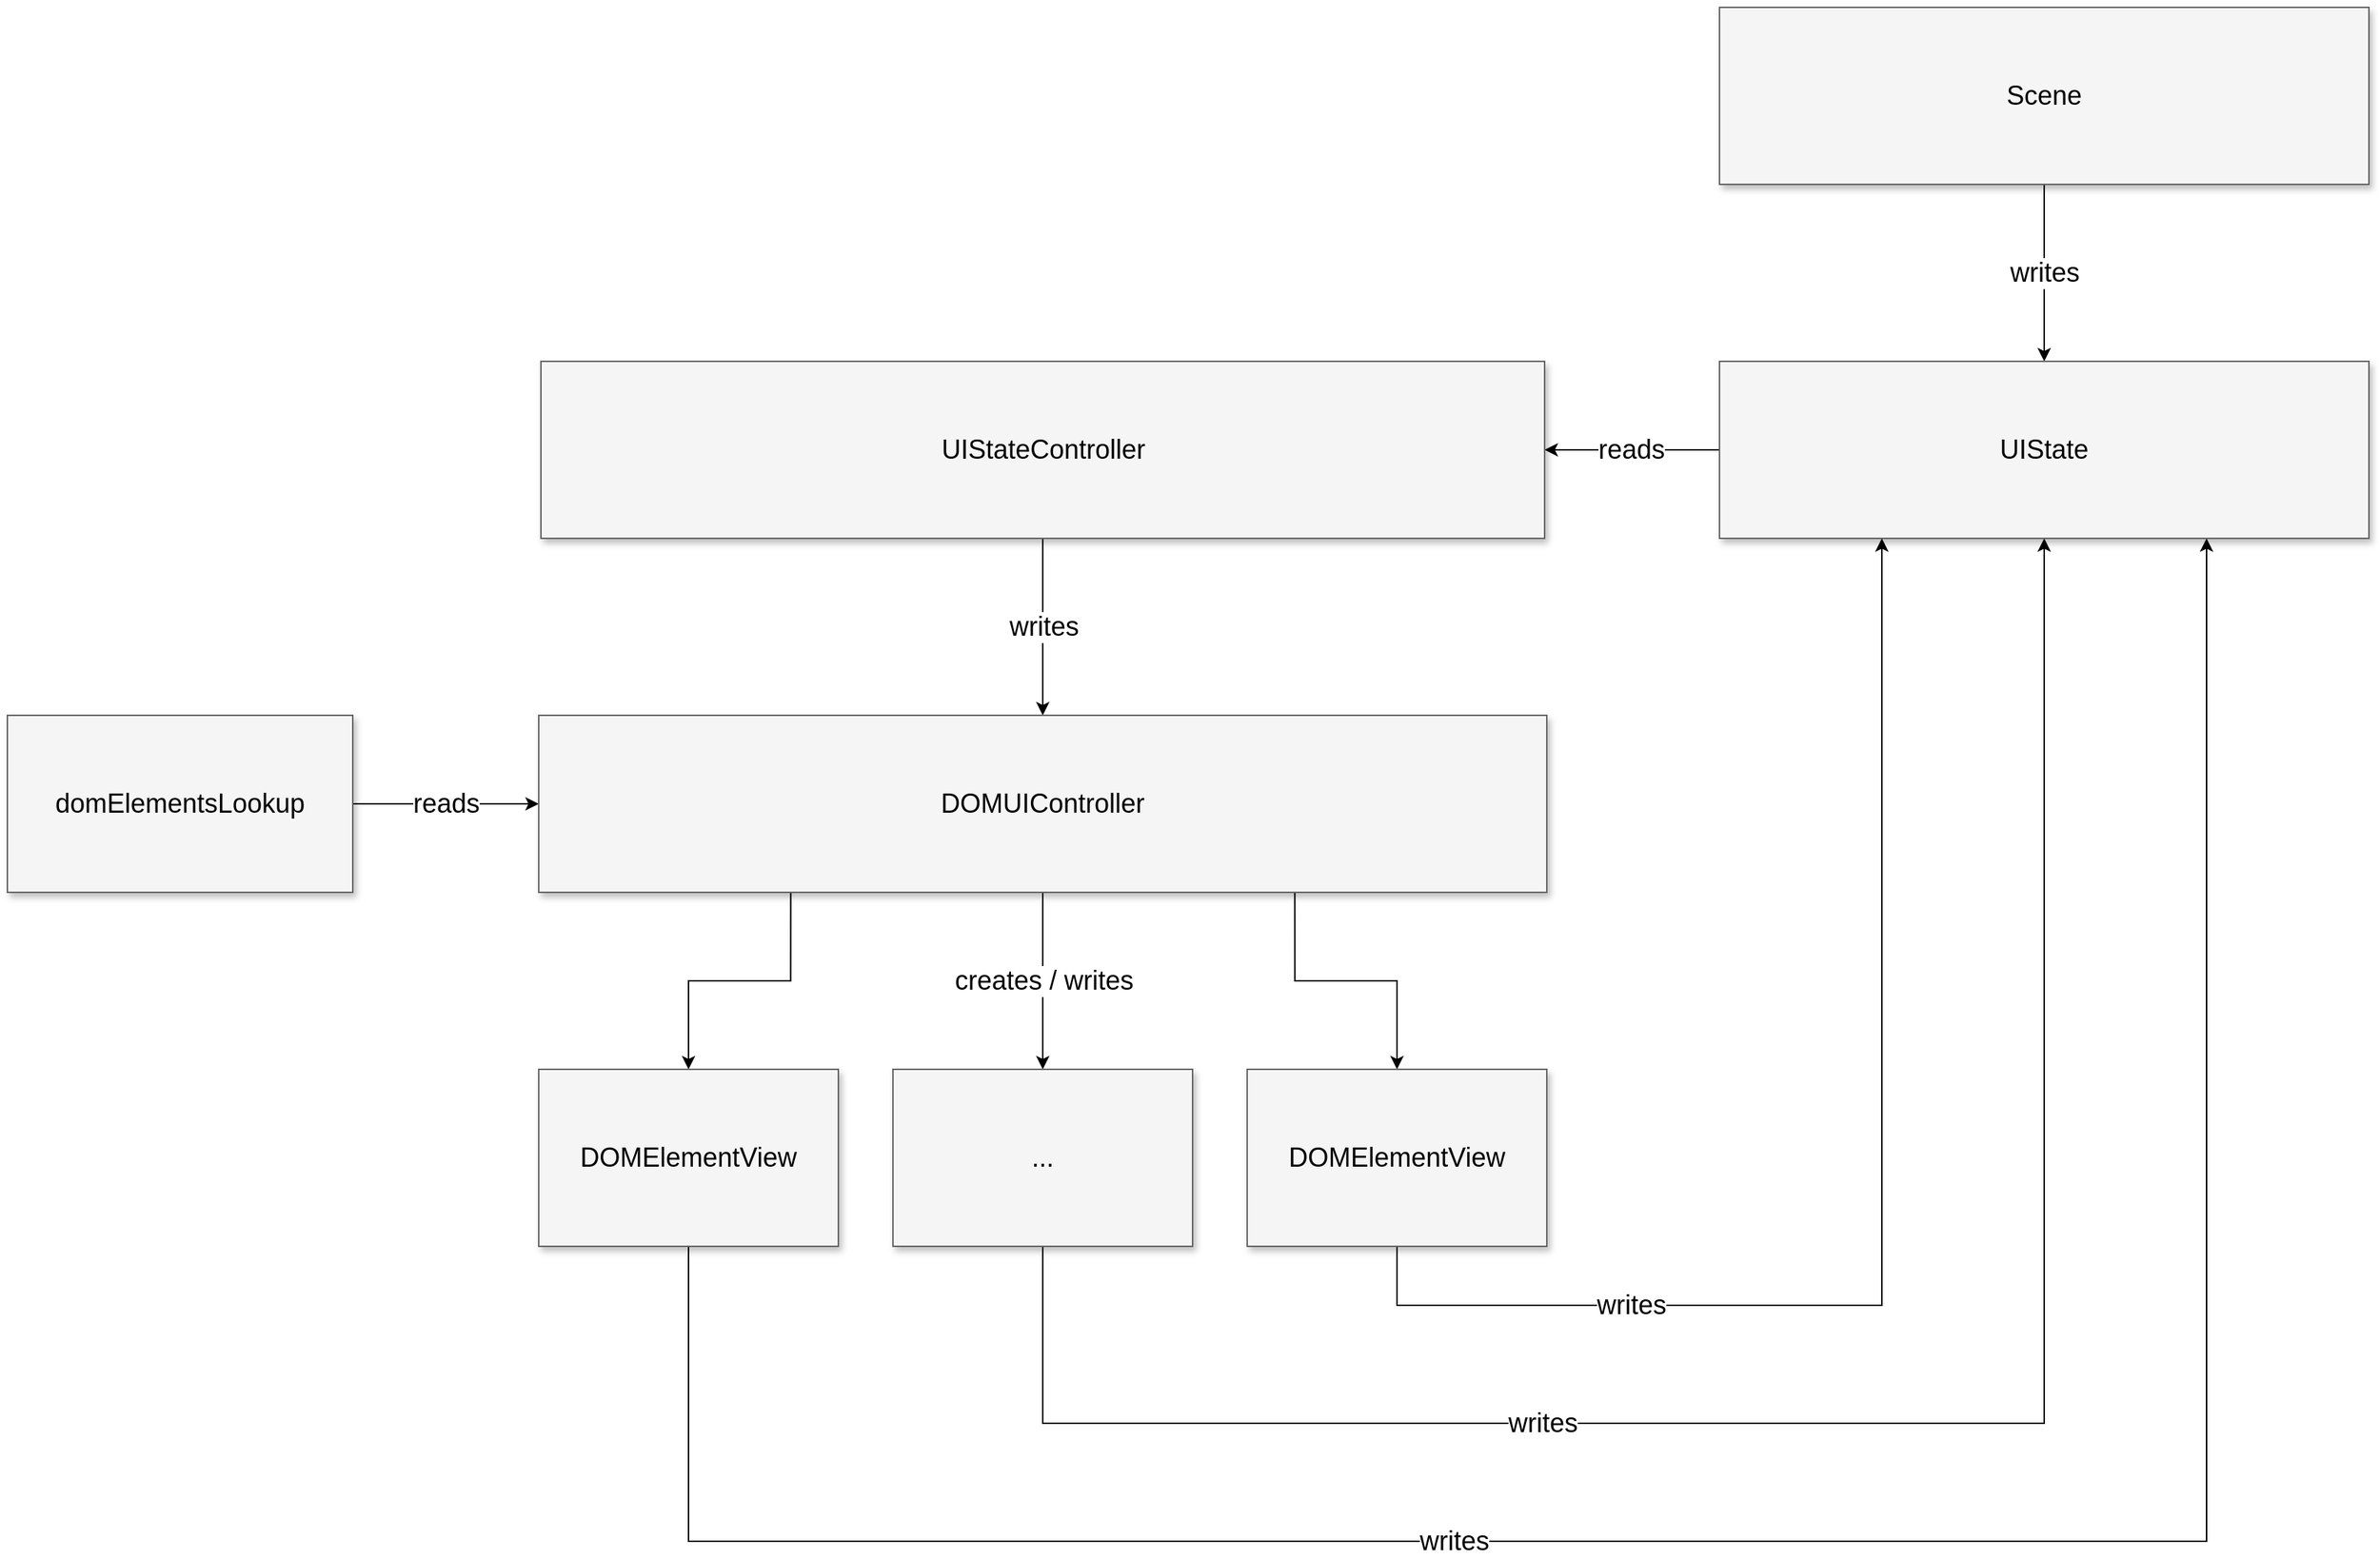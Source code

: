 <mxfile version="14.4.3" type="device"><diagram name="Page-1" id="90a13364-a465-7bf4-72fc-28e22215d7a0"><mxGraphModel dx="2407" dy="1408" grid="1" gridSize="10" guides="1" tooltips="1" connect="1" arrows="1" fold="1" page="1" pageScale="1.5" pageWidth="1169" pageHeight="826" background="#ffffff" math="0" shadow="0"><root><mxCell id="0" style=";html=1;"/><mxCell id="1" style=";html=1;" parent="0"/><mxCell id="0Ctv2hLU6UaNtfqKlRpn-2" value="reads" style="edgeStyle=orthogonalEdgeStyle;rounded=0;orthogonalLoop=1;jettySize=auto;html=1;exitX=0;exitY=0.5;exitDx=0;exitDy=0;entryX=1;entryY=0.5;entryDx=0;entryDy=0;fontSize=18;endArrow=none;endFill=0;startArrow=classic;startFill=1;" edge="1" parent="1" source="3a17f1ce550125da-2" target="0Ctv2hLU6UaNtfqKlRpn-1"><mxGeometry relative="1" as="geometry"/></mxCell><mxCell id="0Ctv2hLU6UaNtfqKlRpn-9" style="edgeStyle=orthogonalEdgeStyle;rounded=0;orthogonalLoop=1;jettySize=auto;html=1;exitX=0.25;exitY=1;exitDx=0;exitDy=0;entryX=0.5;entryY=0;entryDx=0;entryDy=0;fontSize=18;" edge="1" parent="1" source="3a17f1ce550125da-2" target="0Ctv2hLU6UaNtfqKlRpn-3"><mxGeometry relative="1" as="geometry"/></mxCell><mxCell id="0Ctv2hLU6UaNtfqKlRpn-10" value="creates / writes" style="edgeStyle=orthogonalEdgeStyle;rounded=0;orthogonalLoop=1;jettySize=auto;html=1;exitX=0.5;exitY=1;exitDx=0;exitDy=0;entryX=0.5;entryY=0;entryDx=0;entryDy=0;fontSize=18;" edge="1" parent="1" source="3a17f1ce550125da-2" target="0Ctv2hLU6UaNtfqKlRpn-4"><mxGeometry relative="1" as="geometry"/></mxCell><mxCell id="0Ctv2hLU6UaNtfqKlRpn-11" style="edgeStyle=orthogonalEdgeStyle;rounded=0;orthogonalLoop=1;jettySize=auto;html=1;exitX=0.75;exitY=1;exitDx=0;exitDy=0;entryX=0.5;entryY=0;entryDx=0;entryDy=0;fontSize=18;" edge="1" parent="1" source="3a17f1ce550125da-2" target="0Ctv2hLU6UaNtfqKlRpn-5"><mxGeometry relative="1" as="geometry"/></mxCell><mxCell id="0Ctv2hLU6UaNtfqKlRpn-19" value="writes" style="edgeStyle=orthogonalEdgeStyle;rounded=0;orthogonalLoop=1;jettySize=auto;html=1;exitX=0.5;exitY=0;exitDx=0;exitDy=0;entryX=0.5;entryY=1;entryDx=0;entryDy=0;startArrow=classic;startFill=1;endArrow=none;endFill=0;fontSize=18;" edge="1" parent="1" source="3a17f1ce550125da-2" target="0Ctv2hLU6UaNtfqKlRpn-15"><mxGeometry relative="1" as="geometry"/></mxCell><mxCell id="3a17f1ce550125da-2" value="DOMUIController" style="whiteSpace=wrap;html=1;shadow=1;fontSize=18;fillColor=#f5f5f5;strokeColor=#666666;" parent="1" vertex="1"><mxGeometry x="360" y="560" width="683" height="120" as="geometry"/></mxCell><mxCell id="3a17f1ce550125da-18" style="edgeStyle=elbowEdgeStyle;rounded=0;html=1;startArrow=none;startFill=0;jettySize=auto;orthogonalLoop=1;fontSize=18;elbow=vertical;" parent="1" source="3a17f1ce550125da-11" edge="1"><mxGeometry relative="1" as="geometry"><mxPoint x="799.5" y="834.286" as="targetPoint"/></mxGeometry></mxCell><mxCell id="0Ctv2hLU6UaNtfqKlRpn-1" value="domElementsLookup" style="whiteSpace=wrap;html=1;shadow=1;fontSize=18;fillColor=#f5f5f5;strokeColor=#666666;" vertex="1" parent="1"><mxGeometry y="560" width="234" height="120" as="geometry"/></mxCell><mxCell id="0Ctv2hLU6UaNtfqKlRpn-14" value="writes" style="edgeStyle=orthogonalEdgeStyle;rounded=0;orthogonalLoop=1;jettySize=auto;html=1;exitX=0.5;exitY=1;exitDx=0;exitDy=0;entryX=0.75;entryY=1;entryDx=0;entryDy=0;fontSize=18;" edge="1" parent="1" source="0Ctv2hLU6UaNtfqKlRpn-3" target="0Ctv2hLU6UaNtfqKlRpn-7"><mxGeometry x="-0.247" relative="1" as="geometry"><Array as="points"><mxPoint x="461" y="1120"/><mxPoint x="1490" y="1120"/></Array><mxPoint as="offset"/></mxGeometry></mxCell><mxCell id="0Ctv2hLU6UaNtfqKlRpn-3" value="DOMElementView" style="whiteSpace=wrap;html=1;shadow=1;fontSize=18;fillColor=#f5f5f5;strokeColor=#666666;" vertex="1" parent="1"><mxGeometry x="360" y="800" width="203" height="120" as="geometry"/></mxCell><mxCell id="0Ctv2hLU6UaNtfqKlRpn-13" value="writes" style="edgeStyle=orthogonalEdgeStyle;rounded=0;orthogonalLoop=1;jettySize=auto;html=1;exitX=0.5;exitY=1;exitDx=0;exitDy=0;entryX=0.5;entryY=1;entryDx=0;entryDy=0;fontSize=18;" edge="1" parent="1" source="0Ctv2hLU6UaNtfqKlRpn-4" target="0Ctv2hLU6UaNtfqKlRpn-7"><mxGeometry x="-0.344" relative="1" as="geometry"><Array as="points"><mxPoint x="701" y="1040"/><mxPoint x="1380" y="1040"/></Array><mxPoint as="offset"/></mxGeometry></mxCell><mxCell id="0Ctv2hLU6UaNtfqKlRpn-4" value="..." style="whiteSpace=wrap;html=1;shadow=1;fontSize=18;fillColor=#f5f5f5;strokeColor=#666666;" vertex="1" parent="1"><mxGeometry x="600" y="800" width="203" height="120" as="geometry"/></mxCell><mxCell id="0Ctv2hLU6UaNtfqKlRpn-12" value="writes" style="edgeStyle=orthogonalEdgeStyle;rounded=0;orthogonalLoop=1;jettySize=auto;html=1;exitX=0.5;exitY=1;exitDx=0;exitDy=0;entryX=0.25;entryY=1;entryDx=0;entryDy=0;fontSize=18;" edge="1" parent="1" source="0Ctv2hLU6UaNtfqKlRpn-5" target="0Ctv2hLU6UaNtfqKlRpn-7"><mxGeometry x="-0.553" relative="1" as="geometry"><Array as="points"><mxPoint x="941" y="960"/><mxPoint x="1270" y="960"/></Array><mxPoint as="offset"/></mxGeometry></mxCell><mxCell id="0Ctv2hLU6UaNtfqKlRpn-5" value="DOMElementView" style="whiteSpace=wrap;html=1;shadow=1;fontSize=18;fillColor=#f5f5f5;strokeColor=#666666;" vertex="1" parent="1"><mxGeometry x="840" y="800" width="203" height="120" as="geometry"/></mxCell><mxCell id="0Ctv2hLU6UaNtfqKlRpn-16" value="reads" style="edgeStyle=orthogonalEdgeStyle;rounded=0;orthogonalLoop=1;jettySize=auto;html=1;exitX=0;exitY=0.5;exitDx=0;exitDy=0;entryX=1;entryY=0.5;entryDx=0;entryDy=0;fontSize=18;startArrow=none;startFill=0;endArrow=classic;endFill=1;" edge="1" parent="1" source="0Ctv2hLU6UaNtfqKlRpn-7" target="0Ctv2hLU6UaNtfqKlRpn-15"><mxGeometry x="0.013" relative="1" as="geometry"><mxPoint as="offset"/></mxGeometry></mxCell><mxCell id="0Ctv2hLU6UaNtfqKlRpn-22" value="writes" style="edgeStyle=orthogonalEdgeStyle;rounded=0;orthogonalLoop=1;jettySize=auto;html=1;exitX=0.5;exitY=0;exitDx=0;exitDy=0;entryX=0.5;entryY=1;entryDx=0;entryDy=0;startArrow=classic;startFill=1;endArrow=none;endFill=0;fontSize=18;" edge="1" parent="1" source="0Ctv2hLU6UaNtfqKlRpn-7" target="0Ctv2hLU6UaNtfqKlRpn-20"><mxGeometry relative="1" as="geometry"/></mxCell><mxCell id="0Ctv2hLU6UaNtfqKlRpn-7" value="UIState" style="whiteSpace=wrap;html=1;shadow=1;fontSize=18;fillColor=#f5f5f5;strokeColor=#666666;" vertex="1" parent="1"><mxGeometry x="1160" y="320" width="440" height="120" as="geometry"/></mxCell><mxCell id="0Ctv2hLU6UaNtfqKlRpn-15" value="UIStateController" style="whiteSpace=wrap;html=1;shadow=1;fontSize=18;fillColor=#f5f5f5;strokeColor=#666666;" vertex="1" parent="1"><mxGeometry x="361.5" y="320" width="680" height="120" as="geometry"/></mxCell><mxCell id="0Ctv2hLU6UaNtfqKlRpn-20" value="Scene" style="whiteSpace=wrap;html=1;shadow=1;fontSize=18;fillColor=#f5f5f5;strokeColor=#666666;" vertex="1" parent="1"><mxGeometry x="1160" y="80" width="440" height="120" as="geometry"/></mxCell></root></mxGraphModel></diagram></mxfile>